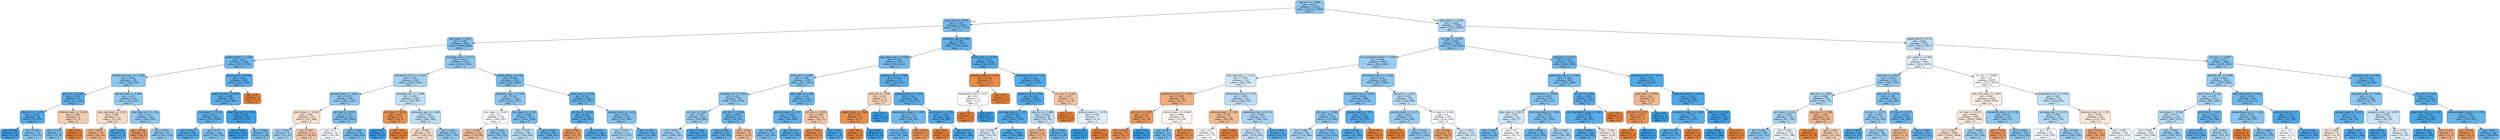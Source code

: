 digraph Tree {
node [shape=box, style="filled, rounded", color="black", fontname="helvetica"] ;
edge [fontname="helvetica"] ;
0 [label="sbp_min <= -0.068\ngini = 0.422\nsamples = 21102\nvalue = [10124, 23366]\nclass = 1", fillcolor="#8fc7f0"] ;
1 [label="pco2_max <= -0.052\ngini = 0.356\nsamples = 10236\nvalue = [3773, 12523]\nclass = 1", fillcolor="#75bbed"] ;
0 -> 1 [labeldistance=2.5, labelangle=45, headlabel="True"] ;
2 [label="gcs_motor <= 0.26\ngini = 0.395\nsamples = 5963\nvalue = [2584, 6940]\nclass = 1", fillcolor="#83c1ef"] ;
1 -> 2 ;
3 [label="weight_admit <= -0.439\ngini = 0.33\nsamples = 1734\nvalue = [573, 2178]\nclass = 1", fillcolor="#6db7ec"] ;
2 -> 3 ;
4 [label="hematocrit_max.1 <= -1.103\ngini = 0.415\nsamples = 745\nvalue = [339, 816]\nclass = 1", fillcolor="#8bc6f0"] ;
3 -> 4 ;
5 [label="po2_min <= 2.505\ngini = 0.255\nsamples = 92\nvalue = [21, 119]\nclass = 1", fillcolor="#5caeea"] ;
4 -> 5 ;
6 [label="mbp_min <= -0.276\ngini = 0.213\nsamples = 86\nvalue = [16, 116]\nclass = 1", fillcolor="#54abe9"] ;
5 -> 6 ;
7 [label="gini = 0.048\nsamples = 54\nvalue = [2, 79]\nclass = 1", fillcolor="#3e9fe6"] ;
6 -> 7 ;
8 [label="gini = 0.398\nsamples = 32\nvalue = [14, 37]\nclass = 1", fillcolor="#84c2ef"] ;
6 -> 8 ;
9 [label="chloride_mean <= -0.228\ngini = 0.469\nsamples = 6\nvalue = [5, 3]\nclass = 0", fillcolor="#f5cdb0"] ;
5 -> 9 ;
10 [label="gini = 0.375\nsamples = 3\nvalue = [1, 3]\nclass = 1", fillcolor="#7bbeee"] ;
9 -> 10 ;
11 [label="gini = 0.0\nsamples = 3\nvalue = [4, 0]\nclass = 0", fillcolor="#e58139"] ;
9 -> 11 ;
12 [label="glucose_max <= -0.954\ngini = 0.43\nsamples = 653\nvalue = [318, 697]\nclass = 1", fillcolor="#93caf1"] ;
4 -> 12 ;
13 [label="resp_rate_mean <= 0.511\ngini = 0.485\nsamples = 31\nvalue = [27, 19]\nclass = 0", fillcolor="#f7dac4"] ;
12 -> 13 ;
14 [label="gini = 0.401\nsamples = 24\nvalue = [26, 10]\nclass = 0", fillcolor="#efb185"] ;
13 -> 14 ;
15 [label="gini = 0.18\nsamples = 7\nvalue = [1, 9]\nclass = 1", fillcolor="#4fa8e8"] ;
13 -> 15 ;
16 [label="heart_rate_min <= -2.36\ngini = 0.42\nsamples = 622\nvalue = [291, 678]\nclass = 1", fillcolor="#8ec7f0"] ;
12 -> 16 ;
17 [label="gini = 0.278\nsamples = 9\nvalue = [10, 2]\nclass = 0", fillcolor="#ea9a61"] ;
16 -> 17 ;
18 [label="gini = 0.415\nsamples = 613\nvalue = [281, 676]\nclass = 1", fillcolor="#8bc6f0"] ;
16 -> 18 ;
19 [label="glucose_min <= 8.805\ngini = 0.25\nsamples = 989\nvalue = [234, 1362]\nclass = 1", fillcolor="#5baee9"] ;
3 -> 19 ;
20 [label="heart_rate_min <= 0.857\ngini = 0.246\nsamples = 987\nvalue = [229, 1362]\nclass = 1", fillcolor="#5aade9"] ;
19 -> 20 ;
21 [label="mbp_mean <= -0.107\ngini = 0.277\nsamples = 833\nvalue = [221, 1109]\nclass = 1", fillcolor="#60b1ea"] ;
20 -> 21 ;
22 [label="gini = 0.221\nsamples = 587\nvalue = [121, 833]\nclass = 1", fillcolor="#56abe9"] ;
21 -> 22 ;
23 [label="gini = 0.39\nsamples = 246\nvalue = [100, 276]\nclass = 1", fillcolor="#81c1ee"] ;
21 -> 23 ;
24 [label="heart_rate_min <= 2.564\ngini = 0.059\nsamples = 154\nvalue = [8, 253]\nclass = 1", fillcolor="#3fa0e6"] ;
20 -> 24 ;
25 [label="gini = 0.025\nsamples = 141\nvalue = [3, 237]\nclass = 1", fillcolor="#3c9ee5"] ;
24 -> 25 ;
26 [label="gini = 0.363\nsamples = 13\nvalue = [5, 16]\nclass = 1", fillcolor="#77bced"] ;
24 -> 26 ;
27 [label="gini = 0.0\nsamples = 2\nvalue = [5, 0]\nclass = 0", fillcolor="#e58139"] ;
19 -> 27 ;
28 [label="aniongap_max <= -0.177\ngini = 0.418\nsamples = 4229\nvalue = [2011, 4762]\nclass = 1", fillcolor="#8dc6f0"] ;
2 -> 28 ;
29 [label="hematocrit_min.1 <= -0.425\ngini = 0.457\nsamples = 2026\nvalue = [1164, 2123]\nclass = 1", fillcolor="#a6d3f3"] ;
28 -> 29 ;
30 [label="glucose_mean <= -0.813\ngini = 0.419\nsamples = 968\nvalue = [481, 1126]\nclass = 1", fillcolor="#8ec7f0"] ;
29 -> 30 ;
31 [label="spo2_mean <= -0.202\ngini = 0.49\nsamples = 157\nvalue = [141, 106]\nclass = 0", fillcolor="#f9e0ce"] ;
30 -> 31 ;
32 [label="gini = 0.455\nsamples = 43\nvalue = [22, 41]\nclass = 1", fillcolor="#a3d2f3"] ;
31 -> 32 ;
33 [label="gini = 0.457\nsamples = 114\nvalue = [119, 65]\nclass = 0", fillcolor="#f3c6a5"] ;
31 -> 33 ;
34 [label="ptt_max <= -0.574\ngini = 0.375\nsamples = 811\nvalue = [340, 1020]\nclass = 1", fillcolor="#7bbeee"] ;
30 -> 34 ;
35 [label="gini = 0.5\nsamples = 56\nvalue = [42, 44]\nclass = 1", fillcolor="#f6fbfe"] ;
34 -> 35 ;
36 [label="gini = 0.358\nsamples = 755\nvalue = [298, 976]\nclass = 1", fillcolor="#75bbed"] ;
34 -> 36 ;
37 [label="aniongap_min <= -1.798\ngini = 0.483\nsamples = 1058\nvalue = [683, 997]\nclass = 1", fillcolor="#c1e0f7"] ;
29 -> 37 ;
38 [label="po2_max <= -1.291\ngini = 0.18\nsamples = 11\nvalue = [18, 2]\nclass = 0", fillcolor="#e88f4f"] ;
37 -> 38 ;
39 [label="gini = 0.0\nsamples = 1\nvalue = [0, 2]\nclass = 1", fillcolor="#399de5"] ;
38 -> 39 ;
40 [label="gini = 0.0\nsamples = 10\nvalue = [18, 0]\nclass = 0", fillcolor="#e58139"] ;
38 -> 40 ;
41 [label="admission_age <= -0.298\ngini = 0.48\nsamples = 1047\nvalue = [665, 995]\nclass = 1", fillcolor="#bddef6"] ;
37 -> 41 ;
42 [label="gini = 0.489\nsamples = 372\nvalue = [338, 251]\nclass = 0", fillcolor="#f8dfcc"] ;
41 -> 42 ;
43 [label="gini = 0.424\nsamples = 675\nvalue = [327, 744]\nclass = 1", fillcolor="#90c8f0"] ;
41 -> 43 ;
44 [label="weight_admit <= -0.18\ngini = 0.368\nsamples = 2203\nvalue = [847, 2639]\nclass = 1", fillcolor="#79bced"] ;
28 -> 44 ;
45 [label="admission_age <= -0.528\ngini = 0.415\nsamples = 1158\nvalue = [534, 1287]\nclass = 1", fillcolor="#8bc6f0"] ;
44 -> 45 ;
46 [label="bun_mean <= -0.443\ngini = 0.5\nsamples = 234\nvalue = [184, 187]\nclass = 1", fillcolor="#fcfdff"] ;
45 -> 46 ;
47 [label="gini = 0.446\nsamples = 135\nvalue = [135, 68]\nclass = 0", fillcolor="#f2c09d"] ;
46 -> 47 ;
48 [label="gini = 0.413\nsamples = 99\nvalue = [49, 119]\nclass = 1", fillcolor="#8bc5f0"] ;
46 -> 48 ;
49 [label="bun_mean <= -0.321\ngini = 0.366\nsamples = 924\nvalue = [350, 1100]\nclass = 1", fillcolor="#78bced"] ;
45 -> 49 ;
50 [label="gini = 0.476\nsamples = 260\nvalue = [160, 249]\nclass = 1", fillcolor="#b8dcf6"] ;
49 -> 50 ;
51 [label="gini = 0.298\nsamples = 664\nvalue = [190, 851]\nclass = 1", fillcolor="#65b3eb"] ;
49 -> 51 ;
52 [label="pco2_max <= -0.138\ngini = 0.305\nsamples = 1045\nvalue = [313, 1352]\nclass = 1", fillcolor="#67b4eb"] ;
44 -> 52 ;
53 [label="ph_max <= -3.429\ngini = 0.244\nsamples = 638\nvalue = [146, 883]\nclass = 1", fillcolor="#5aade9"] ;
52 -> 53 ;
54 [label="gini = 0.26\nsamples = 10\nvalue = [11, 2]\nclass = 0", fillcolor="#ea985d"] ;
53 -> 54 ;
55 [label="gini = 0.23\nsamples = 628\nvalue = [135, 881]\nclass = 1", fillcolor="#57ace9"] ;
53 -> 55 ;
56 [label="glucose_max.2 <= -0.18\ngini = 0.387\nsamples = 407\nvalue = [167, 469]\nclass = 1", fillcolor="#80c0ee"] ;
52 -> 56 ;
57 [label="gini = 0.457\nsamples = 211\nvalue = [112, 205]\nclass = 1", fillcolor="#a5d3f3"] ;
56 -> 57 ;
58 [label="gini = 0.285\nsamples = 196\nvalue = [55, 264]\nclass = 1", fillcolor="#62b1ea"] ;
56 -> 58 ;
59 [label="admission_age <= 0.057\ngini = 0.289\nsamples = 4273\nvalue = [1189, 5583]\nclass = 1", fillcolor="#63b2eb"] ;
1 -> 59 ;
60 [label="resp_rate_mean <= 0.253\ngini = 0.354\nsamples = 1974\nvalue = [720, 2411]\nclass = 1", fillcolor="#74baed"] ;
59 -> 60 ;
61 [label="pco2_max <= 0.887\ngini = 0.401\nsamples = 1258\nvalue = [557, 1454]\nclass = 1", fillcolor="#85c3ef"] ;
60 -> 61 ;
62 [label="aniongap_min <= 0.425\ngini = 0.423\nsamples = 933\nvalue = [453, 1039]\nclass = 1", fillcolor="#8fc8f0"] ;
61 -> 62 ;
63 [label="inr_max <= 0.201\ngini = 0.435\nsamples = 816\nvalue = [418, 888]\nclass = 1", fillcolor="#96cbf1"] ;
62 -> 63 ;
64 [label="gini = 0.451\nsamples = 745\nvalue = [408, 781]\nclass = 1", fillcolor="#a0d0f3"] ;
63 -> 64 ;
65 [label="gini = 0.156\nsamples = 71\nvalue = [10, 107]\nclass = 1", fillcolor="#4ca6e7"] ;
63 -> 65 ;
66 [label="po2_min <= 0.886\ngini = 0.306\nsamples = 117\nvalue = [35, 151]\nclass = 1", fillcolor="#67b4eb"] ;
62 -> 66 ;
67 [label="gini = 0.255\nsamples = 107\nvalue = [26, 147]\nclass = 1", fillcolor="#5caeea"] ;
66 -> 67 ;
68 [label="gini = 0.426\nsamples = 10\nvalue = [9, 4]\nclass = 0", fillcolor="#f1b991"] ;
66 -> 68 ;
69 [label="dbp_mean <= 1.183\ngini = 0.32\nsamples = 325\nvalue = [104, 415]\nclass = 1", fillcolor="#6bb6ec"] ;
61 -> 69 ;
70 [label="glucose_mean <= -0.37\ngini = 0.285\nsamples = 310\nvalue = [84, 404]\nclass = 1", fillcolor="#62b1ea"] ;
69 -> 70 ;
71 [label="gini = 0.363\nsamples = 110\nvalue = [42, 134]\nclass = 1", fillcolor="#77bced"] ;
70 -> 71 ;
72 [label="gini = 0.233\nsamples = 200\nvalue = [42, 270]\nclass = 1", fillcolor="#58ace9"] ;
70 -> 72 ;
73 [label="ptt_min <= -0.026\ngini = 0.458\nsamples = 15\nvalue = [20, 11]\nclass = 0", fillcolor="#f3c6a6"] ;
69 -> 73 ;
74 [label="gini = 0.172\nsamples = 9\nvalue = [19, 2]\nclass = 0", fillcolor="#e88e4e"] ;
73 -> 74 ;
75 [label="gini = 0.18\nsamples = 6\nvalue = [1, 9]\nclass = 1", fillcolor="#4fa8e8"] ;
73 -> 75 ;
76 [label="totalco2_max <= -2.446\ngini = 0.249\nsamples = 716\nvalue = [163, 957]\nclass = 1", fillcolor="#5baee9"] ;
60 -> 76 ;
77 [label="mbp_min <= -0.86\ngini = 0.48\nsamples = 12\nvalue = [9, 6]\nclass = 0", fillcolor="#f6d5bd"] ;
76 -> 77 ;
78 [label="weight_admit <= 1.006\ngini = 0.18\nsamples = 8\nvalue = [9, 1]\nclass = 0", fillcolor="#e88f4f"] ;
77 -> 78 ;
79 [label="gini = 0.0\nsamples = 7\nvalue = [9, 0]\nclass = 0", fillcolor="#e58139"] ;
78 -> 79 ;
80 [label="gini = 0.0\nsamples = 1\nvalue = [0, 1]\nclass = 1", fillcolor="#399de5"] ;
78 -> 80 ;
81 [label="gini = 0.0\nsamples = 4\nvalue = [0, 5]\nclass = 1", fillcolor="#399de5"] ;
77 -> 81 ;
82 [label="aniongap_max <= -0.177\ngini = 0.24\nsamples = 704\nvalue = [154, 951]\nclass = 1", fillcolor="#59ade9"] ;
76 -> 82 ;
83 [label="temperature_mean <= 2.991\ngini = 0.337\nsamples = 279\nvalue = [94, 345]\nclass = 1", fillcolor="#6fb8ec"] ;
82 -> 83 ;
84 [label="gini = 0.322\nsamples = 274\nvalue = [87, 344]\nclass = 1", fillcolor="#6bb6ec"] ;
83 -> 84 ;
85 [label="gini = 0.219\nsamples = 5\nvalue = [7, 1]\nclass = 0", fillcolor="#e99355"] ;
83 -> 85 ;
86 [label="spo2_max <= -11.74\ngini = 0.164\nsamples = 425\nvalue = [60, 606]\nclass = 1", fillcolor="#4da7e8"] ;
82 -> 86 ;
87 [label="gini = 0.0\nsamples = 3\nvalue = [5, 0]\nclass = 0", fillcolor="#e58139"] ;
86 -> 87 ;
88 [label="gini = 0.153\nsamples = 422\nvalue = [55, 606]\nclass = 1", fillcolor="#4ba6e7"] ;
86 -> 88 ;
89 [label="spo2_mean <= -8.426\ngini = 0.224\nsamples = 2299\nvalue = [469, 3172]\nclass = 1", fillcolor="#56abe9"] ;
59 -> 89 ;
90 [label="platelets_mean <= -1.119\ngini = 0.124\nsamples = 9\nvalue = [14, 1]\nclass = 0", fillcolor="#e78a47"] ;
89 -> 90 ;
91 [label="temperature_min <= 0.37\ngini = 0.5\nsamples = 2\nvalue = [1, 1]\nclass = 0", fillcolor="#ffffff"] ;
90 -> 91 ;
92 [label="gini = 0.0\nsamples = 1\nvalue = [1, 0]\nclass = 0", fillcolor="#e58139"] ;
91 -> 92 ;
93 [label="gini = 0.0\nsamples = 1\nvalue = [0, 1]\nclass = 1", fillcolor="#399de5"] ;
91 -> 93 ;
94 [label="gini = 0.0\nsamples = 7\nvalue = [13, 0]\nclass = 0", fillcolor="#e58139"] ;
90 -> 94 ;
95 [label="baseexcess_min <= 3.217\ngini = 0.219\nsamples = 2290\nvalue = [455, 3171]\nclass = 1", fillcolor="#55abe9"] ;
89 -> 95 ;
96 [label="glucose_min <= 3.167\ngini = 0.216\nsamples = 2279\nvalue = [444, 3165]\nclass = 1", fillcolor="#55abe9"] ;
95 -> 96 ;
97 [label="aniongap_max <= -1.553\ngini = 0.209\nsamples = 2241\nvalue = [421, 3130]\nclass = 1", fillcolor="#54aae8"] ;
96 -> 97 ;
98 [label="gini = 0.496\nsamples = 43\nvalue = [29, 35]\nclass = 1", fillcolor="#ddeefb"] ;
97 -> 98 ;
99 [label="gini = 0.2\nsamples = 2198\nvalue = [392, 3095]\nclass = 1", fillcolor="#52a9e8"] ;
97 -> 99 ;
100 [label="sbp_min <= -1.888\ngini = 0.479\nsamples = 38\nvalue = [23, 35]\nclass = 1", fillcolor="#bbddf6"] ;
96 -> 100 ;
101 [label="gini = 0.413\nsamples = 16\nvalue = [17, 7]\nclass = 0", fillcolor="#f0b58b"] ;
100 -> 101 ;
102 [label="gini = 0.291\nsamples = 22\nvalue = [6, 28]\nclass = 1", fillcolor="#63b2eb"] ;
100 -> 102 ;
103 [label="inr_max <= -0.367\ngini = 0.457\nsamples = 11\nvalue = [11, 6]\nclass = 0", fillcolor="#f3c6a5"] ;
95 -> 103 ;
104 [label="gini = 0.0\nsamples = 4\nvalue = [6, 0]\nclass = 0", fillcolor="#e58139"] ;
103 -> 104 ;
105 [label="glucose_mean <= -0.279\ngini = 0.496\nsamples = 7\nvalue = [5, 6]\nclass = 1", fillcolor="#deeffb"] ;
103 -> 105 ;
106 [label="gini = 0.0\nsamples = 5\nvalue = [0, 6]\nclass = 1", fillcolor="#399de5"] ;
105 -> 106 ;
107 [label="gini = 0.0\nsamples = 2\nvalue = [5, 0]\nclass = 0", fillcolor="#e58139"] ;
105 -> 107 ;
108 [label="dbp_mean <= -0.326\ngini = 0.466\nsamples = 10866\nvalue = [6351, 10843]\nclass = 1", fillcolor="#add6f4"] ;
0 -> 108 [labeldistance=2.5, labelangle=-45, headlabel="False"] ;
109 [label="inr_max <= -0.178\ngini = 0.404\nsamples = 2995\nvalue = [1336, 3416]\nclass = 1", fillcolor="#86c3ef"] ;
108 -> 109 ;
110 [label="abs_neutrophils_mean <= -0.48\ngini = 0.442\nsamples = 1809\nvalue = [953, 1940]\nclass = 1", fillcolor="#9acdf2"] ;
109 -> 110 ;
111 [label="resp_rate_max <= -1.141\ngini = 0.493\nsamples = 419\nvalue = [296, 376]\nclass = 1", fillcolor="#d5eaf9"] ;
110 -> 111 ;
112 [label="potassium_max.1 <= -0.034\ngini = 0.388\nsamples = 60\nvalue = [67, 24]\nclass = 0", fillcolor="#eeae80"] ;
111 -> 112 ;
113 [label="po2_min <= 3.557\ngini = 0.271\nsamples = 40\nvalue = [52, 10]\nclass = 0", fillcolor="#ea995f"] ;
112 -> 113 ;
114 [label="gini = 0.209\nsamples = 37\nvalue = [52, 7]\nclass = 0", fillcolor="#e89254"] ;
113 -> 114 ;
115 [label="gini = 0.0\nsamples = 3\nvalue = [0, 3]\nclass = 1", fillcolor="#399de5"] ;
113 -> 115 ;
116 [label="calcium_max.1 <= 0.806\ngini = 0.499\nsamples = 20\nvalue = [15, 14]\nclass = 0", fillcolor="#fdf7f2"] ;
112 -> 116 ;
117 [label="gini = 0.36\nsamples = 13\nvalue = [4, 13]\nclass = 1", fillcolor="#76bbed"] ;
116 -> 117 ;
118 [label="gini = 0.153\nsamples = 7\nvalue = [11, 1]\nclass = 0", fillcolor="#e78c4b"] ;
116 -> 118 ;
119 [label="temperature_max <= -1.07\ngini = 0.478\nsamples = 359\nvalue = [229, 352]\nclass = 1", fillcolor="#baddf6"] ;
111 -> 119 ;
120 [label="admission_age <= 1.344\ngini = 0.428\nsamples = 32\nvalue = [40, 18]\nclass = 0", fillcolor="#f1ba92"] ;
119 -> 120 ;
121 [label="gini = 0.5\nsamples = 22\nvalue = [17, 17]\nclass = 0", fillcolor="#ffffff"] ;
120 -> 121 ;
122 [label="gini = 0.08\nsamples = 10\nvalue = [23, 1]\nclass = 0", fillcolor="#e68642"] ;
120 -> 122 ;
123 [label="baseexcess_max <= 0.572\ngini = 0.462\nsamples = 327\nvalue = [189, 334]\nclass = 1", fillcolor="#a9d4f4"] ;
119 -> 123 ;
124 [label="gini = 0.483\nsamples = 276\nvalue = [179, 261]\nclass = 1", fillcolor="#c1e0f7"] ;
123 -> 124 ;
125 [label="gini = 0.212\nsamples = 51\nvalue = [10, 73]\nclass = 1", fillcolor="#54aae9"] ;
123 -> 125 ;
126 [label="hematocrit_max.1 <= 0.363\ngini = 0.417\nsamples = 1390\nvalue = [657, 1564]\nclass = 1", fillcolor="#8cc6f0"] ;
110 -> 126 ;
127 [label="baseexcess_max <= 0.837\ngini = 0.385\nsamples = 988\nvalue = [414, 1178]\nclass = 1", fillcolor="#7fbfee"] ;
126 -> 127 ;
128 [label="ptt_max <= -0.489\ngini = 0.41\nsamples = 830\nvalue = [379, 938]\nclass = 1", fillcolor="#89c5f0"] ;
127 -> 128 ;
129 [label="gini = 0.461\nsamples = 307\nvalue = [174, 309]\nclass = 1", fillcolor="#a8d4f4"] ;
128 -> 129 ;
130 [label="gini = 0.371\nsamples = 523\nvalue = [205, 629]\nclass = 1", fillcolor="#7abded"] ;
128 -> 130 ;
131 [label="glucose_max.2 <= 5.51\ngini = 0.222\nsamples = 158\nvalue = [35, 240]\nclass = 1", fillcolor="#56abe9"] ;
127 -> 131 ;
132 [label="gini = 0.208\nsamples = 157\nvalue = [32, 240]\nclass = 1", fillcolor="#53aae8"] ;
131 -> 132 ;
133 [label="gini = 0.0\nsamples = 1\nvalue = [3, 0]\nclass = 0", fillcolor="#e58139"] ;
131 -> 133 ;
134 [label="dbp_min <= -0.192\ngini = 0.474\nsamples = 402\nvalue = [243, 386]\nclass = 1", fillcolor="#b6dbf5"] ;
126 -> 134 ;
135 [label="glucose_mean <= -1.172\ngini = 0.437\nsamples = 252\nvalue = [127, 266]\nclass = 1", fillcolor="#98ccf1"] ;
134 -> 135 ;
136 [label="gini = 0.0\nsamples = 5\nvalue = [10, 0]\nclass = 0", fillcolor="#e58139"] ;
135 -> 136 ;
137 [label="gini = 0.424\nsamples = 247\nvalue = [117, 266]\nclass = 1", fillcolor="#90c8f0"] ;
135 -> 137 ;
138 [label="inr_max <= -0.462\ngini = 0.5\nsamples = 150\nvalue = [116, 120]\nclass = 1", fillcolor="#f8fcfe"] ;
134 -> 138 ;
139 [label="gini = 0.346\nsamples = 21\nvalue = [28, 8]\nclass = 0", fillcolor="#eca572"] ;
138 -> 139 ;
140 [label="gini = 0.493\nsamples = 129\nvalue = [88, 112]\nclass = 1", fillcolor="#d5eaf9"] ;
138 -> 140 ;
141 [label="sbp_max <= 0.312\ngini = 0.327\nsamples = 1186\nvalue = [383, 1476]\nclass = 1", fillcolor="#6cb6ec"] ;
109 -> 141 ;
142 [label="potassium_max.1 <= 0.324\ngini = 0.364\nsamples = 895\nvalue = [334, 1064]\nclass = 1", fillcolor="#77bced"] ;
141 -> 142 ;
143 [label="glucose_max <= -0.666\ngini = 0.402\nsamples = 632\nvalue = [275, 713]\nclass = 1", fillcolor="#85c3ef"] ;
142 -> 143 ;
144 [label="dbp_mean <= -0.971\ngini = 0.49\nsamples = 95\nvalue = [58, 77]\nclass = 1", fillcolor="#cee7f9"] ;
143 -> 144 ;
145 [label="gini = 0.36\nsamples = 27\nvalue = [8, 26]\nclass = 1", fillcolor="#76bbed"] ;
144 -> 145 ;
146 [label="gini = 0.5\nsamples = 68\nvalue = [50, 51]\nclass = 1", fillcolor="#fbfdfe"] ;
144 -> 146 ;
147 [label="heart_rate_mean <= -0.061\ngini = 0.379\nsamples = 537\nvalue = [217, 636]\nclass = 1", fillcolor="#7dbeee"] ;
143 -> 147 ;
148 [label="gini = 0.332\nsamples = 363\nvalue = [121, 454]\nclass = 1", fillcolor="#6eb7ec"] ;
147 -> 148 ;
149 [label="gini = 0.452\nsamples = 174\nvalue = [96, 182]\nclass = 1", fillcolor="#a1d1f3"] ;
147 -> 149 ;
150 [label="inr_min <= 5.928\ngini = 0.246\nsamples = 263\nvalue = [59, 351]\nclass = 1", fillcolor="#5aade9"] ;
142 -> 150 ;
151 [label="abs_neutrophils_mean <= 2.503\ngini = 0.234\nsamples = 261\nvalue = [55, 351]\nclass = 1", fillcolor="#58ace9"] ;
150 -> 151 ;
152 [label="gini = 0.209\nsamples = 248\nvalue = [46, 343]\nclass = 1", fillcolor="#54aae8"] ;
151 -> 152 ;
153 [label="gini = 0.498\nsamples = 13\nvalue = [9, 8]\nclass = 0", fillcolor="#fcf1e9"] ;
151 -> 153 ;
154 [label="gini = 0.0\nsamples = 2\nvalue = [4, 0]\nclass = 0", fillcolor="#e58139"] ;
150 -> 154 ;
155 [label="hematocrit_min.1 <= -2.033\ngini = 0.19\nsamples = 291\nvalue = [49, 412]\nclass = 1", fillcolor="#51a9e8"] ;
141 -> 155 ;
156 [label="pco2_max <= -0.052\ngini = 0.42\nsamples = 6\nvalue = [7, 3]\nclass = 0", fillcolor="#f0b78e"] ;
155 -> 156 ;
157 [label="ph_max <= 2.721\ngini = 0.219\nsamples = 4\nvalue = [7, 1]\nclass = 0", fillcolor="#e99355"] ;
156 -> 157 ;
158 [label="gini = 0.0\nsamples = 3\nvalue = [7, 0]\nclass = 0", fillcolor="#e58139"] ;
157 -> 158 ;
159 [label="gini = 0.0\nsamples = 1\nvalue = [0, 1]\nclass = 1", fillcolor="#399de5"] ;
157 -> 159 ;
160 [label="gini = 0.0\nsamples = 2\nvalue = [0, 2]\nclass = 1", fillcolor="#399de5"] ;
156 -> 160 ;
161 [label="heart_rate_mean <= -0.312\ngini = 0.169\nsamples = 285\nvalue = [42, 409]\nclass = 1", fillcolor="#4da7e8"] ;
155 -> 161 ;
162 [label="hematocrit_max.1 <= 1.829\ngini = 0.236\nsamples = 171\nvalue = [35, 221]\nclass = 1", fillcolor="#58ade9"] ;
161 -> 162 ;
163 [label="gini = 0.226\nsamples = 170\nvalue = [33, 221]\nclass = 1", fillcolor="#57ace9"] ;
162 -> 163 ;
164 [label="gini = 0.0\nsamples = 1\nvalue = [2, 0]\nclass = 0", fillcolor="#e58139"] ;
162 -> 164 ;
165 [label="sbp_min <= 2.546\ngini = 0.069\nsamples = 114\nvalue = [7, 188]\nclass = 1", fillcolor="#40a1e6"] ;
161 -> 165 ;
166 [label="gini = 0.06\nsamples = 113\nvalue = [6, 188]\nclass = 1", fillcolor="#3fa0e6"] ;
165 -> 166 ;
167 [label="gini = 0.0\nsamples = 1\nvalue = [1, 0]\nclass = 0", fillcolor="#e58139"] ;
165 -> 167 ;
168 [label="weight_admit <= 0.33\ngini = 0.481\nsamples = 7871\nvalue = [5015, 7427]\nclass = 1", fillcolor="#bfdff7"] ;
108 -> 168 ;
169 [label="gcs_verbal <= -0.308\ngini = 0.497\nsamples = 5225\nvalue = [3812, 4476]\nclass = 1", fillcolor="#e2f0fb"] ;
168 -> 169 ;
170 [label="sbp_max <= 0.543\ngini = 0.439\nsamples = 1349\nvalue = [695, 1442]\nclass = 1", fillcolor="#98ccf2"] ;
169 -> 170 ;
171 [label="dbp_min <= 2.064\ngini = 0.466\nsamples = 755\nvalue = [456, 776]\nclass = 1", fillcolor="#add7f4"] ;
170 -> 171 ;
172 [label="gcs_motor <= 0.26\ngini = 0.458\nsamples = 724\nvalue = [417, 760]\nclass = 1", fillcolor="#a6d3f3"] ;
171 -> 172 ;
173 [label="gini = 0.421\nsamples = 510\nvalue = [247, 572]\nclass = 1", fillcolor="#8ec7f0"] ;
172 -> 173 ;
174 [label="gini = 0.499\nsamples = 214\nvalue = [170, 188]\nclass = 1", fillcolor="#ecf6fd"] ;
172 -> 174 ;
175 [label="sbp_max <= -0.358\ngini = 0.413\nsamples = 31\nvalue = [39, 16]\nclass = 0", fillcolor="#f0b58a"] ;
171 -> 175 ;
176 [label="gini = 0.0\nsamples = 6\nvalue = [12, 0]\nclass = 0", fillcolor="#e58139"] ;
175 -> 176 ;
177 [label="gini = 0.467\nsamples = 25\nvalue = [27, 16]\nclass = 0", fillcolor="#f4ccae"] ;
175 -> 177 ;
178 [label="po2_max <= -0.212\ngini = 0.389\nsamples = 594\nvalue = [239, 666]\nclass = 1", fillcolor="#80c0ee"] ;
170 -> 178 ;
179 [label="ph_min <= -0.374\ngini = 0.433\nsamples = 325\nvalue = [158, 340]\nclass = 1", fillcolor="#95cbf1"] ;
178 -> 179 ;
180 [label="gini = 0.206\nsamples = 39\nvalue = [7, 53]\nclass = 1", fillcolor="#53aae8"] ;
179 -> 180 ;
181 [label="gini = 0.452\nsamples = 286\nvalue = [151, 287]\nclass = 1", fillcolor="#a1d1f3"] ;
179 -> 181 ;
182 [label="inr_max <= -0.557\ngini = 0.319\nsamples = 269\nvalue = [81, 326]\nclass = 1", fillcolor="#6ab5eb"] ;
178 -> 182 ;
183 [label="gini = 0.42\nsamples = 6\nvalue = [7, 3]\nclass = 0", fillcolor="#f0b78e"] ;
182 -> 183 ;
184 [label="gini = 0.303\nsamples = 263\nvalue = [74, 323]\nclass = 1", fillcolor="#66b3eb"] ;
182 -> 184 ;
185 [label="inr_min <= -0.099\ngini = 0.5\nsamples = 3876\nvalue = [3117, 3034]\nclass = 0", fillcolor="#fefcfa"] ;
169 -> 185 ;
186 [label="resp_rate_mean <= 1.816\ngini = 0.497\nsamples = 2939\nvalue = [2489, 2139]\nclass = 0", fillcolor="#fbede3"] ;
185 -> 186 ;
187 [label="inr_max <= -0.178\ngini = 0.495\nsamples = 2797\nvalue = [2425, 1988]\nclass = 0", fillcolor="#fae8db"] ;
186 -> 187 ;
188 [label="gini = 0.492\nsamples = 2640\nvalue = [2343, 1828]\nclass = 0", fillcolor="#f9e3d3"] ;
187 -> 188 ;
189 [label="gini = 0.448\nsamples = 157\nvalue = [82, 160]\nclass = 1", fillcolor="#9ecff2"] ;
187 -> 189 ;
190 [label="hematocrit_max.1 <= -1.788\ngini = 0.418\nsamples = 142\nvalue = [64, 151]\nclass = 1", fillcolor="#8dc7f0"] ;
186 -> 190 ;
191 [label="gini = 0.278\nsamples = 4\nvalue = [5, 1]\nclass = 0", fillcolor="#ea9a61"] ;
190 -> 191 ;
192 [label="gini = 0.405\nsamples = 138\nvalue = [59, 150]\nclass = 1", fillcolor="#87c4ef"] ;
190 -> 192 ;
193 [label="temperature_min <= 0.635\ngini = 0.485\nsamples = 937\nvalue = [628, 895]\nclass = 1", fillcolor="#c4e2f7"] ;
185 -> 193 ;
194 [label="aniongap_max <= -0.373\ngini = 0.469\nsamples = 742\nvalue = [454, 754]\nclass = 1", fillcolor="#b0d8f5"] ;
193 -> 194 ;
195 [label="gini = 0.5\nsamples = 231\nvalue = [185, 195]\nclass = 1", fillcolor="#f5fafe"] ;
194 -> 195 ;
196 [label="gini = 0.439\nsamples = 511\nvalue = [269, 559]\nclass = 1", fillcolor="#98ccf2"] ;
194 -> 196 ;
197 [label="admission_age <= -1.535\ngini = 0.495\nsamples = 195\nvalue = [174, 141]\nclass = 0", fillcolor="#fae7d9"] ;
193 -> 197 ;
198 [label="gini = 0.352\nsamples = 45\nvalue = [61, 18]\nclass = 0", fillcolor="#eda673"] ;
197 -> 198 ;
199 [label="gini = 0.499\nsamples = 150\nvalue = [113, 123]\nclass = 1", fillcolor="#eff7fd"] ;
197 -> 199 ;
200 [label="ptt_max <= -0.285\ngini = 0.411\nsamples = 2646\nvalue = [1203, 2951]\nclass = 1", fillcolor="#8ac5f0"] ;
168 -> 200 ;
201 [label="totalco2_min <= 0.956\ngini = 0.442\nsamples = 1916\nvalue = [997, 2022]\nclass = 1", fillcolor="#9bcdf2"] ;
200 -> 201 ;
202 [label="pco2_max <= 0.118\ngini = 0.457\nsamples = 1572\nvalue = [881, 1609]\nclass = 1", fillcolor="#a5d3f3"] ;
201 -> 202 ;
203 [label="bun_mean <= -0.566\ngini = 0.474\nsamples = 1312\nvalue = [800, 1273]\nclass = 1", fillcolor="#b5dbf5"] ;
202 -> 203 ;
204 [label="gini = 0.499\nsamples = 424\nvalue = [313, 346]\nclass = 1", fillcolor="#ecf6fd"] ;
203 -> 204 ;
205 [label="gini = 0.452\nsamples = 888\nvalue = [487, 927]\nclass = 1", fillcolor="#a1d0f3"] ;
203 -> 205 ;
206 [label="pco2_min <= 1.137\ngini = 0.313\nsamples = 260\nvalue = [81, 336]\nclass = 1", fillcolor="#69b5eb"] ;
202 -> 206 ;
207 [label="gini = 0.272\nsamples = 217\nvalue = [57, 294]\nclass = 1", fillcolor="#5fb0ea"] ;
206 -> 207 ;
208 [label="gini = 0.463\nsamples = 43\nvalue = [24, 42]\nclass = 1", fillcolor="#aad5f4"] ;
206 -> 208 ;
209 [label="resp_rate_mean <= 0.452\ngini = 0.342\nsamples = 344\nvalue = [116, 413]\nclass = 1", fillcolor="#71b9ec"] ;
201 -> 209 ;
210 [label="temperature_max <= -1.262\ngini = 0.403\nsamples = 226\nvalue = [99, 255]\nclass = 1", fillcolor="#86c3ef"] ;
209 -> 210 ;
211 [label="gini = 0.0\nsamples = 6\nvalue = [8, 0]\nclass = 0", fillcolor="#e58139"] ;
210 -> 211 ;
212 [label="gini = 0.388\nsamples = 220\nvalue = [91, 255]\nclass = 1", fillcolor="#80c0ee"] ;
210 -> 212 ;
213 [label="glucose_mean <= -1.1\ngini = 0.175\nsamples = 118\nvalue = [17, 158]\nclass = 1", fillcolor="#4ea8e8"] ;
209 -> 213 ;
214 [label="gini = 0.5\nsamples = 3\nvalue = [2, 2]\nclass = 0", fillcolor="#ffffff"] ;
213 -> 214 ;
215 [label="gini = 0.16\nsamples = 115\nvalue = [15, 156]\nclass = 1", fillcolor="#4ca6e8"] ;
213 -> 215 ;
216 [label="resp_rate_max <= -0.675\ngini = 0.297\nsamples = 730\nvalue = [206, 929]\nclass = 1", fillcolor="#65b3eb"] ;
200 -> 216 ;
217 [label="resp_rate_mean <= -0.886\ngini = 0.41\nsamples = 180\nvalue = [78, 193]\nclass = 1", fillcolor="#89c5f0"] ;
216 -> 217 ;
218 [label="glucose_mean <= -0.678\ngini = 0.27\nsamples = 85\nvalue = [22, 115]\nclass = 1", fillcolor="#5fb0ea"] ;
217 -> 218 ;
219 [label="gini = 0.495\nsamples = 15\nvalue = [11, 9]\nclass = 0", fillcolor="#fae8db"] ;
218 -> 219 ;
220 [label="gini = 0.17\nsamples = 70\nvalue = [11, 106]\nclass = 1", fillcolor="#4ea7e8"] ;
218 -> 220 ;
221 [label="potassium_min.1 <= -0.997\ngini = 0.487\nsamples = 95\nvalue = [56, 78]\nclass = 1", fillcolor="#c7e3f8"] ;
217 -> 221 ;
222 [label="gini = 0.133\nsamples = 11\nvalue = [1, 13]\nclass = 1", fillcolor="#48a5e7"] ;
221 -> 222 ;
223 [label="gini = 0.497\nsamples = 84\nvalue = [55, 65]\nclass = 1", fillcolor="#e1f0fb"] ;
221 -> 223 ;
224 [label="gcs_min <= 0.318\ngini = 0.252\nsamples = 550\nvalue = [128, 736]\nclass = 1", fillcolor="#5baeea"] ;
216 -> 224 ;
225 [label="potassium_max.1 <= 4.562\ngini = 0.153\nsamples = 192\nvalue = [26, 285]\nclass = 1", fillcolor="#4ba6e7"] ;
224 -> 225 ;
226 [label="gini = 0.139\nsamples = 189\nvalue = [23, 284]\nclass = 1", fillcolor="#49a5e7"] ;
225 -> 226 ;
227 [label="gini = 0.375\nsamples = 3\nvalue = [3, 1]\nclass = 0", fillcolor="#eeab7b"] ;
225 -> 227 ;
228 [label="abs_neutrophils_mean <= -1.378\ngini = 0.301\nsamples = 358\nvalue = [102, 451]\nclass = 1", fillcolor="#66b3eb"] ;
224 -> 228 ;
229 [label="gini = 0.245\nsamples = 4\nvalue = [6, 1]\nclass = 0", fillcolor="#e9965a"] ;
228 -> 229 ;
230 [label="gini = 0.29\nsamples = 354\nvalue = [96, 450]\nclass = 1", fillcolor="#63b2eb"] ;
228 -> 230 ;
}
